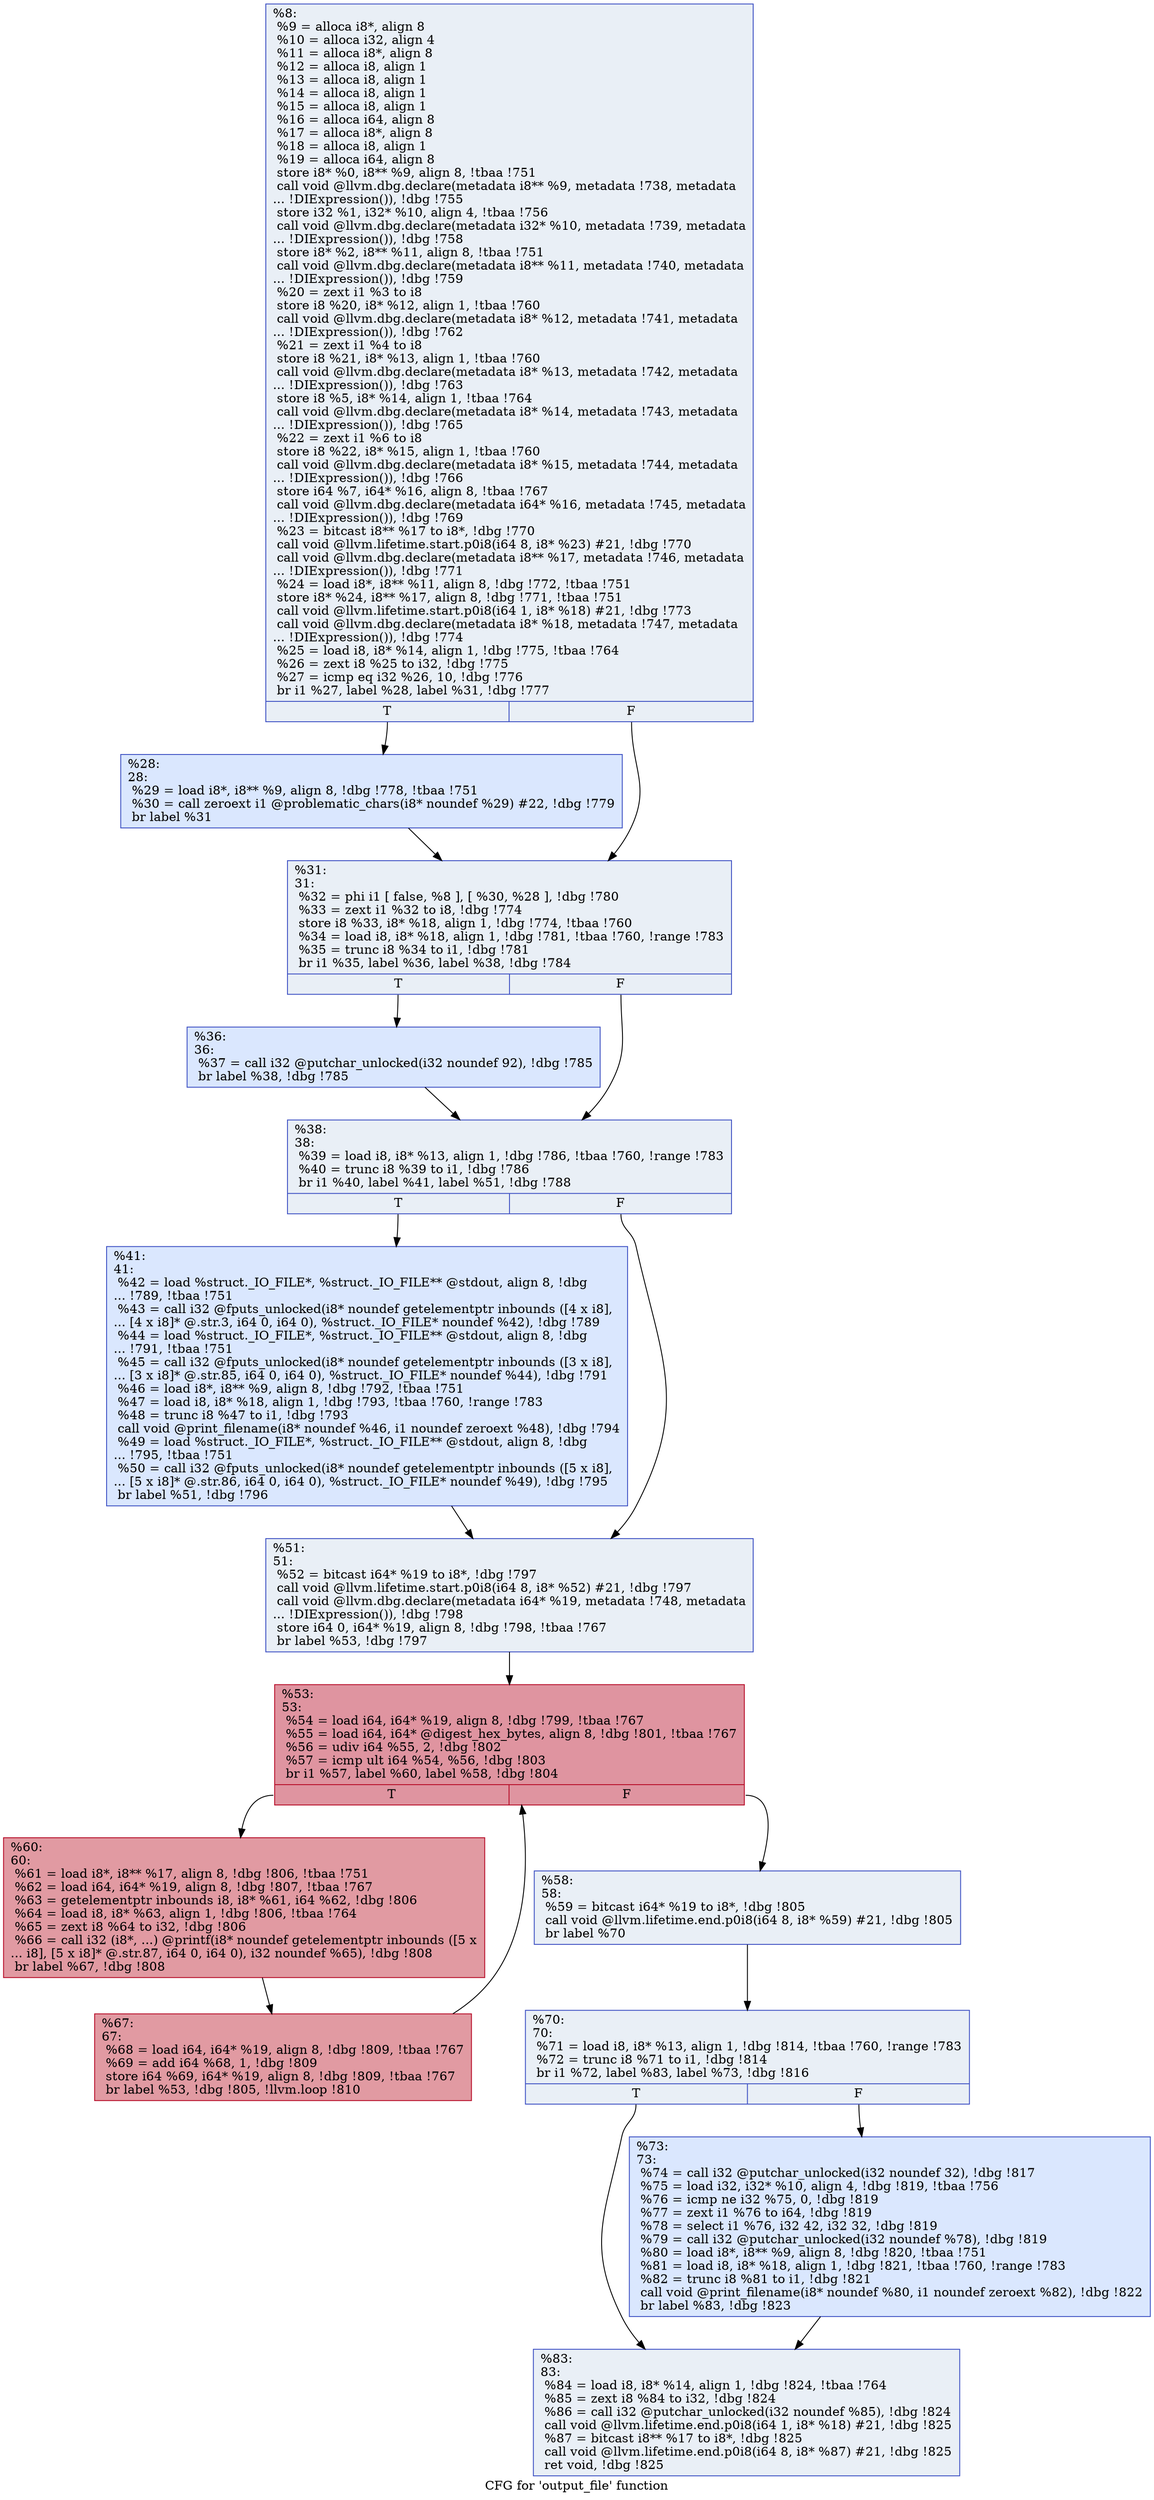 digraph "CFG for 'output_file' function" {
	label="CFG for 'output_file' function";

	Node0x7c8610 [shape=record,color="#3d50c3ff", style=filled, fillcolor="#cedaeb70",label="{%8:\l  %9 = alloca i8*, align 8\l  %10 = alloca i32, align 4\l  %11 = alloca i8*, align 8\l  %12 = alloca i8, align 1\l  %13 = alloca i8, align 1\l  %14 = alloca i8, align 1\l  %15 = alloca i8, align 1\l  %16 = alloca i64, align 8\l  %17 = alloca i8*, align 8\l  %18 = alloca i8, align 1\l  %19 = alloca i64, align 8\l  store i8* %0, i8** %9, align 8, !tbaa !751\l  call void @llvm.dbg.declare(metadata i8** %9, metadata !738, metadata\l... !DIExpression()), !dbg !755\l  store i32 %1, i32* %10, align 4, !tbaa !756\l  call void @llvm.dbg.declare(metadata i32* %10, metadata !739, metadata\l... !DIExpression()), !dbg !758\l  store i8* %2, i8** %11, align 8, !tbaa !751\l  call void @llvm.dbg.declare(metadata i8** %11, metadata !740, metadata\l... !DIExpression()), !dbg !759\l  %20 = zext i1 %3 to i8\l  store i8 %20, i8* %12, align 1, !tbaa !760\l  call void @llvm.dbg.declare(metadata i8* %12, metadata !741, metadata\l... !DIExpression()), !dbg !762\l  %21 = zext i1 %4 to i8\l  store i8 %21, i8* %13, align 1, !tbaa !760\l  call void @llvm.dbg.declare(metadata i8* %13, metadata !742, metadata\l... !DIExpression()), !dbg !763\l  store i8 %5, i8* %14, align 1, !tbaa !764\l  call void @llvm.dbg.declare(metadata i8* %14, metadata !743, metadata\l... !DIExpression()), !dbg !765\l  %22 = zext i1 %6 to i8\l  store i8 %22, i8* %15, align 1, !tbaa !760\l  call void @llvm.dbg.declare(metadata i8* %15, metadata !744, metadata\l... !DIExpression()), !dbg !766\l  store i64 %7, i64* %16, align 8, !tbaa !767\l  call void @llvm.dbg.declare(metadata i64* %16, metadata !745, metadata\l... !DIExpression()), !dbg !769\l  %23 = bitcast i8** %17 to i8*, !dbg !770\l  call void @llvm.lifetime.start.p0i8(i64 8, i8* %23) #21, !dbg !770\l  call void @llvm.dbg.declare(metadata i8** %17, metadata !746, metadata\l... !DIExpression()), !dbg !771\l  %24 = load i8*, i8** %11, align 8, !dbg !772, !tbaa !751\l  store i8* %24, i8** %17, align 8, !dbg !771, !tbaa !751\l  call void @llvm.lifetime.start.p0i8(i64 1, i8* %18) #21, !dbg !773\l  call void @llvm.dbg.declare(metadata i8* %18, metadata !747, metadata\l... !DIExpression()), !dbg !774\l  %25 = load i8, i8* %14, align 1, !dbg !775, !tbaa !764\l  %26 = zext i8 %25 to i32, !dbg !775\l  %27 = icmp eq i32 %26, 10, !dbg !776\l  br i1 %27, label %28, label %31, !dbg !777\l|{<s0>T|<s1>F}}"];
	Node0x7c8610:s0 -> Node0x7a0160;
	Node0x7c8610:s1 -> Node0x7a01b0;
	Node0x7a0160 [shape=record,color="#3d50c3ff", style=filled, fillcolor="#abc8fd70",label="{%28:\l28:                                               \l  %29 = load i8*, i8** %9, align 8, !dbg !778, !tbaa !751\l  %30 = call zeroext i1 @problematic_chars(i8* noundef %29) #22, !dbg !779\l  br label %31\l}"];
	Node0x7a0160 -> Node0x7a01b0;
	Node0x7a01b0 [shape=record,color="#3d50c3ff", style=filled, fillcolor="#cedaeb70",label="{%31:\l31:                                               \l  %32 = phi i1 [ false, %8 ], [ %30, %28 ], !dbg !780\l  %33 = zext i1 %32 to i8, !dbg !774\l  store i8 %33, i8* %18, align 1, !dbg !774, !tbaa !760\l  %34 = load i8, i8* %18, align 1, !dbg !781, !tbaa !760, !range !783\l  %35 = trunc i8 %34 to i1, !dbg !781\l  br i1 %35, label %36, label %38, !dbg !784\l|{<s0>T|<s1>F}}"];
	Node0x7a01b0:s0 -> Node0x7a0200;
	Node0x7a01b0:s1 -> Node0x7a0250;
	Node0x7a0200 [shape=record,color="#3d50c3ff", style=filled, fillcolor="#abc8fd70",label="{%36:\l36:                                               \l  %37 = call i32 @putchar_unlocked(i32 noundef 92), !dbg !785\l  br label %38, !dbg !785\l}"];
	Node0x7a0200 -> Node0x7a0250;
	Node0x7a0250 [shape=record,color="#3d50c3ff", style=filled, fillcolor="#cedaeb70",label="{%38:\l38:                                               \l  %39 = load i8, i8* %13, align 1, !dbg !786, !tbaa !760, !range !783\l  %40 = trunc i8 %39 to i1, !dbg !786\l  br i1 %40, label %41, label %51, !dbg !788\l|{<s0>T|<s1>F}}"];
	Node0x7a0250:s0 -> Node0x7a02a0;
	Node0x7a0250:s1 -> Node0x7a02f0;
	Node0x7a02a0 [shape=record,color="#3d50c3ff", style=filled, fillcolor="#abc8fd70",label="{%41:\l41:                                               \l  %42 = load %struct._IO_FILE*, %struct._IO_FILE** @stdout, align 8, !dbg\l... !789, !tbaa !751\l  %43 = call i32 @fputs_unlocked(i8* noundef getelementptr inbounds ([4 x i8],\l... [4 x i8]* @.str.3, i64 0, i64 0), %struct._IO_FILE* noundef %42), !dbg !789\l  %44 = load %struct._IO_FILE*, %struct._IO_FILE** @stdout, align 8, !dbg\l... !791, !tbaa !751\l  %45 = call i32 @fputs_unlocked(i8* noundef getelementptr inbounds ([3 x i8],\l... [3 x i8]* @.str.85, i64 0, i64 0), %struct._IO_FILE* noundef %44), !dbg !791\l  %46 = load i8*, i8** %9, align 8, !dbg !792, !tbaa !751\l  %47 = load i8, i8* %18, align 1, !dbg !793, !tbaa !760, !range !783\l  %48 = trunc i8 %47 to i1, !dbg !793\l  call void @print_filename(i8* noundef %46, i1 noundef zeroext %48), !dbg !794\l  %49 = load %struct._IO_FILE*, %struct._IO_FILE** @stdout, align 8, !dbg\l... !795, !tbaa !751\l  %50 = call i32 @fputs_unlocked(i8* noundef getelementptr inbounds ([5 x i8],\l... [5 x i8]* @.str.86, i64 0, i64 0), %struct._IO_FILE* noundef %49), !dbg !795\l  br label %51, !dbg !796\l}"];
	Node0x7a02a0 -> Node0x7a02f0;
	Node0x7a02f0 [shape=record,color="#3d50c3ff", style=filled, fillcolor="#cedaeb70",label="{%51:\l51:                                               \l  %52 = bitcast i64* %19 to i8*, !dbg !797\l  call void @llvm.lifetime.start.p0i8(i64 8, i8* %52) #21, !dbg !797\l  call void @llvm.dbg.declare(metadata i64* %19, metadata !748, metadata\l... !DIExpression()), !dbg !798\l  store i64 0, i64* %19, align 8, !dbg !798, !tbaa !767\l  br label %53, !dbg !797\l}"];
	Node0x7a02f0 -> Node0x7a0340;
	Node0x7a0340 [shape=record,color="#b70d28ff", style=filled, fillcolor="#b70d2870",label="{%53:\l53:                                               \l  %54 = load i64, i64* %19, align 8, !dbg !799, !tbaa !767\l  %55 = load i64, i64* @digest_hex_bytes, align 8, !dbg !801, !tbaa !767\l  %56 = udiv i64 %55, 2, !dbg !802\l  %57 = icmp ult i64 %54, %56, !dbg !803\l  br i1 %57, label %60, label %58, !dbg !804\l|{<s0>T|<s1>F}}"];
	Node0x7a0340:s0 -> Node0x7a03e0;
	Node0x7a0340:s1 -> Node0x7a0390;
	Node0x7a0390 [shape=record,color="#3d50c3ff", style=filled, fillcolor="#cedaeb70",label="{%58:\l58:                                               \l  %59 = bitcast i64* %19 to i8*, !dbg !805\l  call void @llvm.lifetime.end.p0i8(i64 8, i8* %59) #21, !dbg !805\l  br label %70\l}"];
	Node0x7a0390 -> Node0x7a0480;
	Node0x7a03e0 [shape=record,color="#b70d28ff", style=filled, fillcolor="#bb1b2c70",label="{%60:\l60:                                               \l  %61 = load i8*, i8** %17, align 8, !dbg !806, !tbaa !751\l  %62 = load i64, i64* %19, align 8, !dbg !807, !tbaa !767\l  %63 = getelementptr inbounds i8, i8* %61, i64 %62, !dbg !806\l  %64 = load i8, i8* %63, align 1, !dbg !806, !tbaa !764\l  %65 = zext i8 %64 to i32, !dbg !806\l  %66 = call i32 (i8*, ...) @printf(i8* noundef getelementptr inbounds ([5 x\l... i8], [5 x i8]* @.str.87, i64 0, i64 0), i32 noundef %65), !dbg !808\l  br label %67, !dbg !808\l}"];
	Node0x7a03e0 -> Node0x7a0430;
	Node0x7a0430 [shape=record,color="#b70d28ff", style=filled, fillcolor="#bb1b2c70",label="{%67:\l67:                                               \l  %68 = load i64, i64* %19, align 8, !dbg !809, !tbaa !767\l  %69 = add i64 %68, 1, !dbg !809\l  store i64 %69, i64* %19, align 8, !dbg !809, !tbaa !767\l  br label %53, !dbg !805, !llvm.loop !810\l}"];
	Node0x7a0430 -> Node0x7a0340;
	Node0x7a0480 [shape=record,color="#3d50c3ff", style=filled, fillcolor="#cedaeb70",label="{%70:\l70:                                               \l  %71 = load i8, i8* %13, align 1, !dbg !814, !tbaa !760, !range !783\l  %72 = trunc i8 %71 to i1, !dbg !814\l  br i1 %72, label %83, label %73, !dbg !816\l|{<s0>T|<s1>F}}"];
	Node0x7a0480:s0 -> Node0x7a0520;
	Node0x7a0480:s1 -> Node0x7a04d0;
	Node0x7a04d0 [shape=record,color="#3d50c3ff", style=filled, fillcolor="#abc8fd70",label="{%73:\l73:                                               \l  %74 = call i32 @putchar_unlocked(i32 noundef 32), !dbg !817\l  %75 = load i32, i32* %10, align 4, !dbg !819, !tbaa !756\l  %76 = icmp ne i32 %75, 0, !dbg !819\l  %77 = zext i1 %76 to i64, !dbg !819\l  %78 = select i1 %76, i32 42, i32 32, !dbg !819\l  %79 = call i32 @putchar_unlocked(i32 noundef %78), !dbg !819\l  %80 = load i8*, i8** %9, align 8, !dbg !820, !tbaa !751\l  %81 = load i8, i8* %18, align 1, !dbg !821, !tbaa !760, !range !783\l  %82 = trunc i8 %81 to i1, !dbg !821\l  call void @print_filename(i8* noundef %80, i1 noundef zeroext %82), !dbg !822\l  br label %83, !dbg !823\l}"];
	Node0x7a04d0 -> Node0x7a0520;
	Node0x7a0520 [shape=record,color="#3d50c3ff", style=filled, fillcolor="#cedaeb70",label="{%83:\l83:                                               \l  %84 = load i8, i8* %14, align 1, !dbg !824, !tbaa !764\l  %85 = zext i8 %84 to i32, !dbg !824\l  %86 = call i32 @putchar_unlocked(i32 noundef %85), !dbg !824\l  call void @llvm.lifetime.end.p0i8(i64 1, i8* %18) #21, !dbg !825\l  %87 = bitcast i8** %17 to i8*, !dbg !825\l  call void @llvm.lifetime.end.p0i8(i64 8, i8* %87) #21, !dbg !825\l  ret void, !dbg !825\l}"];
}
